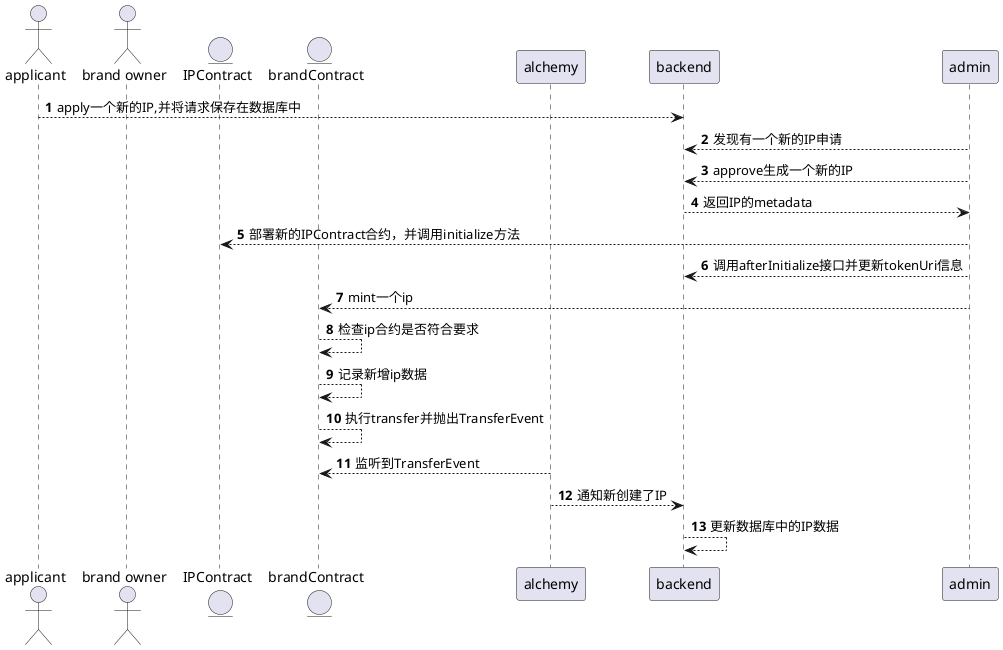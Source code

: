 @startuml
'https://plantuml.com/sequence-diagram

autonumber

actor applicant as applicant
actor "brand owner" as owner
entity IPContract as IPContract
entity brandContract as brandContract
participant alchemy as alchemy

applicant --> backend: apply一个新的IP,并将请求保存在数据库中
admin --> backend: 发现有一个新的IP申请
admin --> backend: approve生成一个新的IP
backend --> admin: 返回IP的metadata
admin --> IPContract: 部署新的IPContract合约，并调用initialize方法
admin --> backend: 调用afterInitialize接口并更新tokenUri信息
admin --> brandContract: mint一个ip
brandContract --> brandContract: 检查ip合约是否符合要求
brandContract --> brandContract: 记录新增ip数据
'brandContract --> brandContract: 抛出NewIPEvent
brandContract --> brandContract: 执行transfer并抛出TransferEvent
alchemy --> brandContract:监听到TransferEvent
alchemy --> backend: 通知新创建了IP
backend --> backend: 更新数据库中的IP数据

@enduml